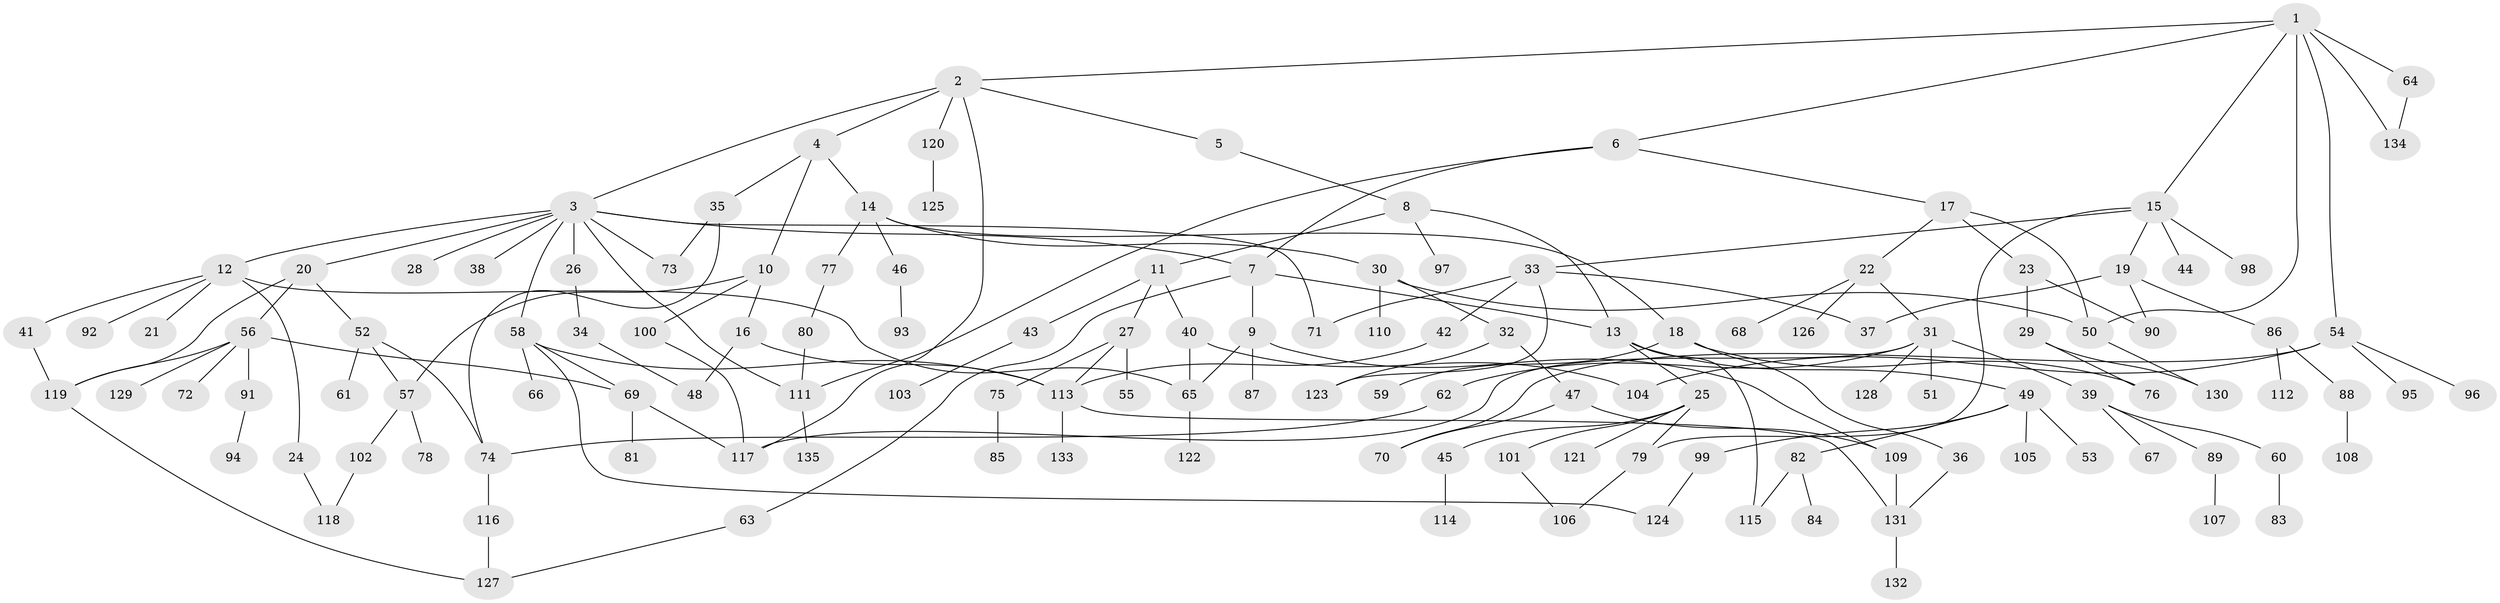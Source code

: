 // coarse degree distribution, {4: 0.23529411764705882, 6: 0.014705882352941176, 8: 0.014705882352941176, 5: 0.08823529411764706, 9: 0.014705882352941176, 2: 0.14705882352941177, 3: 0.27941176470588236, 1: 0.20588235294117646}
// Generated by graph-tools (version 1.1) at 2025/36/03/04/25 23:36:07]
// undirected, 135 vertices, 175 edges
graph export_dot {
  node [color=gray90,style=filled];
  1;
  2;
  3;
  4;
  5;
  6;
  7;
  8;
  9;
  10;
  11;
  12;
  13;
  14;
  15;
  16;
  17;
  18;
  19;
  20;
  21;
  22;
  23;
  24;
  25;
  26;
  27;
  28;
  29;
  30;
  31;
  32;
  33;
  34;
  35;
  36;
  37;
  38;
  39;
  40;
  41;
  42;
  43;
  44;
  45;
  46;
  47;
  48;
  49;
  50;
  51;
  52;
  53;
  54;
  55;
  56;
  57;
  58;
  59;
  60;
  61;
  62;
  63;
  64;
  65;
  66;
  67;
  68;
  69;
  70;
  71;
  72;
  73;
  74;
  75;
  76;
  77;
  78;
  79;
  80;
  81;
  82;
  83;
  84;
  85;
  86;
  87;
  88;
  89;
  90;
  91;
  92;
  93;
  94;
  95;
  96;
  97;
  98;
  99;
  100;
  101;
  102;
  103;
  104;
  105;
  106;
  107;
  108;
  109;
  110;
  111;
  112;
  113;
  114;
  115;
  116;
  117;
  118;
  119;
  120;
  121;
  122;
  123;
  124;
  125;
  126;
  127;
  128;
  129;
  130;
  131;
  132;
  133;
  134;
  135;
  1 -- 2;
  1 -- 6;
  1 -- 15;
  1 -- 50;
  1 -- 54;
  1 -- 64;
  1 -- 134;
  2 -- 3;
  2 -- 4;
  2 -- 5;
  2 -- 120;
  2 -- 117;
  3 -- 7;
  3 -- 12;
  3 -- 20;
  3 -- 26;
  3 -- 28;
  3 -- 38;
  3 -- 58;
  3 -- 73;
  3 -- 71;
  3 -- 111;
  4 -- 10;
  4 -- 14;
  4 -- 35;
  5 -- 8;
  6 -- 17;
  6 -- 111;
  6 -- 7;
  7 -- 9;
  7 -- 63;
  7 -- 13;
  8 -- 11;
  8 -- 13;
  8 -- 97;
  9 -- 87;
  9 -- 109;
  9 -- 65;
  10 -- 16;
  10 -- 57;
  10 -- 100;
  11 -- 27;
  11 -- 40;
  11 -- 43;
  12 -- 21;
  12 -- 24;
  12 -- 41;
  12 -- 65;
  12 -- 92;
  13 -- 25;
  13 -- 49;
  13 -- 115;
  14 -- 18;
  14 -- 30;
  14 -- 46;
  14 -- 77;
  15 -- 19;
  15 -- 33;
  15 -- 44;
  15 -- 79;
  15 -- 98;
  16 -- 48;
  16 -- 113;
  17 -- 22;
  17 -- 23;
  17 -- 50;
  18 -- 36;
  18 -- 59;
  18 -- 76;
  19 -- 86;
  19 -- 90;
  19 -- 37;
  20 -- 52;
  20 -- 56;
  20 -- 119;
  22 -- 31;
  22 -- 68;
  22 -- 126;
  23 -- 29;
  23 -- 90;
  24 -- 118;
  25 -- 45;
  25 -- 101;
  25 -- 121;
  25 -- 79;
  26 -- 34;
  27 -- 55;
  27 -- 75;
  27 -- 113;
  29 -- 76;
  29 -- 130;
  30 -- 32;
  30 -- 110;
  30 -- 50;
  31 -- 39;
  31 -- 51;
  31 -- 62;
  31 -- 117;
  31 -- 128;
  32 -- 47;
  32 -- 123;
  33 -- 37;
  33 -- 42;
  33 -- 71;
  33 -- 123;
  34 -- 48;
  35 -- 73;
  35 -- 74;
  36 -- 131;
  39 -- 60;
  39 -- 67;
  39 -- 89;
  40 -- 104;
  40 -- 65;
  41 -- 119;
  42 -- 113;
  43 -- 103;
  45 -- 114;
  46 -- 93;
  47 -- 70;
  47 -- 109;
  49 -- 53;
  49 -- 82;
  49 -- 99;
  49 -- 105;
  50 -- 130;
  52 -- 61;
  52 -- 57;
  52 -- 74;
  54 -- 70;
  54 -- 95;
  54 -- 96;
  54 -- 104;
  56 -- 72;
  56 -- 91;
  56 -- 119;
  56 -- 129;
  56 -- 69;
  57 -- 78;
  57 -- 102;
  58 -- 66;
  58 -- 69;
  58 -- 113;
  58 -- 124;
  60 -- 83;
  62 -- 74;
  63 -- 127;
  64 -- 134;
  65 -- 122;
  69 -- 81;
  69 -- 117;
  74 -- 116;
  75 -- 85;
  77 -- 80;
  79 -- 106;
  80 -- 111;
  82 -- 84;
  82 -- 115;
  86 -- 88;
  86 -- 112;
  88 -- 108;
  89 -- 107;
  91 -- 94;
  99 -- 124;
  100 -- 117;
  101 -- 106;
  102 -- 118;
  109 -- 131;
  111 -- 135;
  113 -- 133;
  113 -- 131;
  116 -- 127;
  119 -- 127;
  120 -- 125;
  131 -- 132;
}
